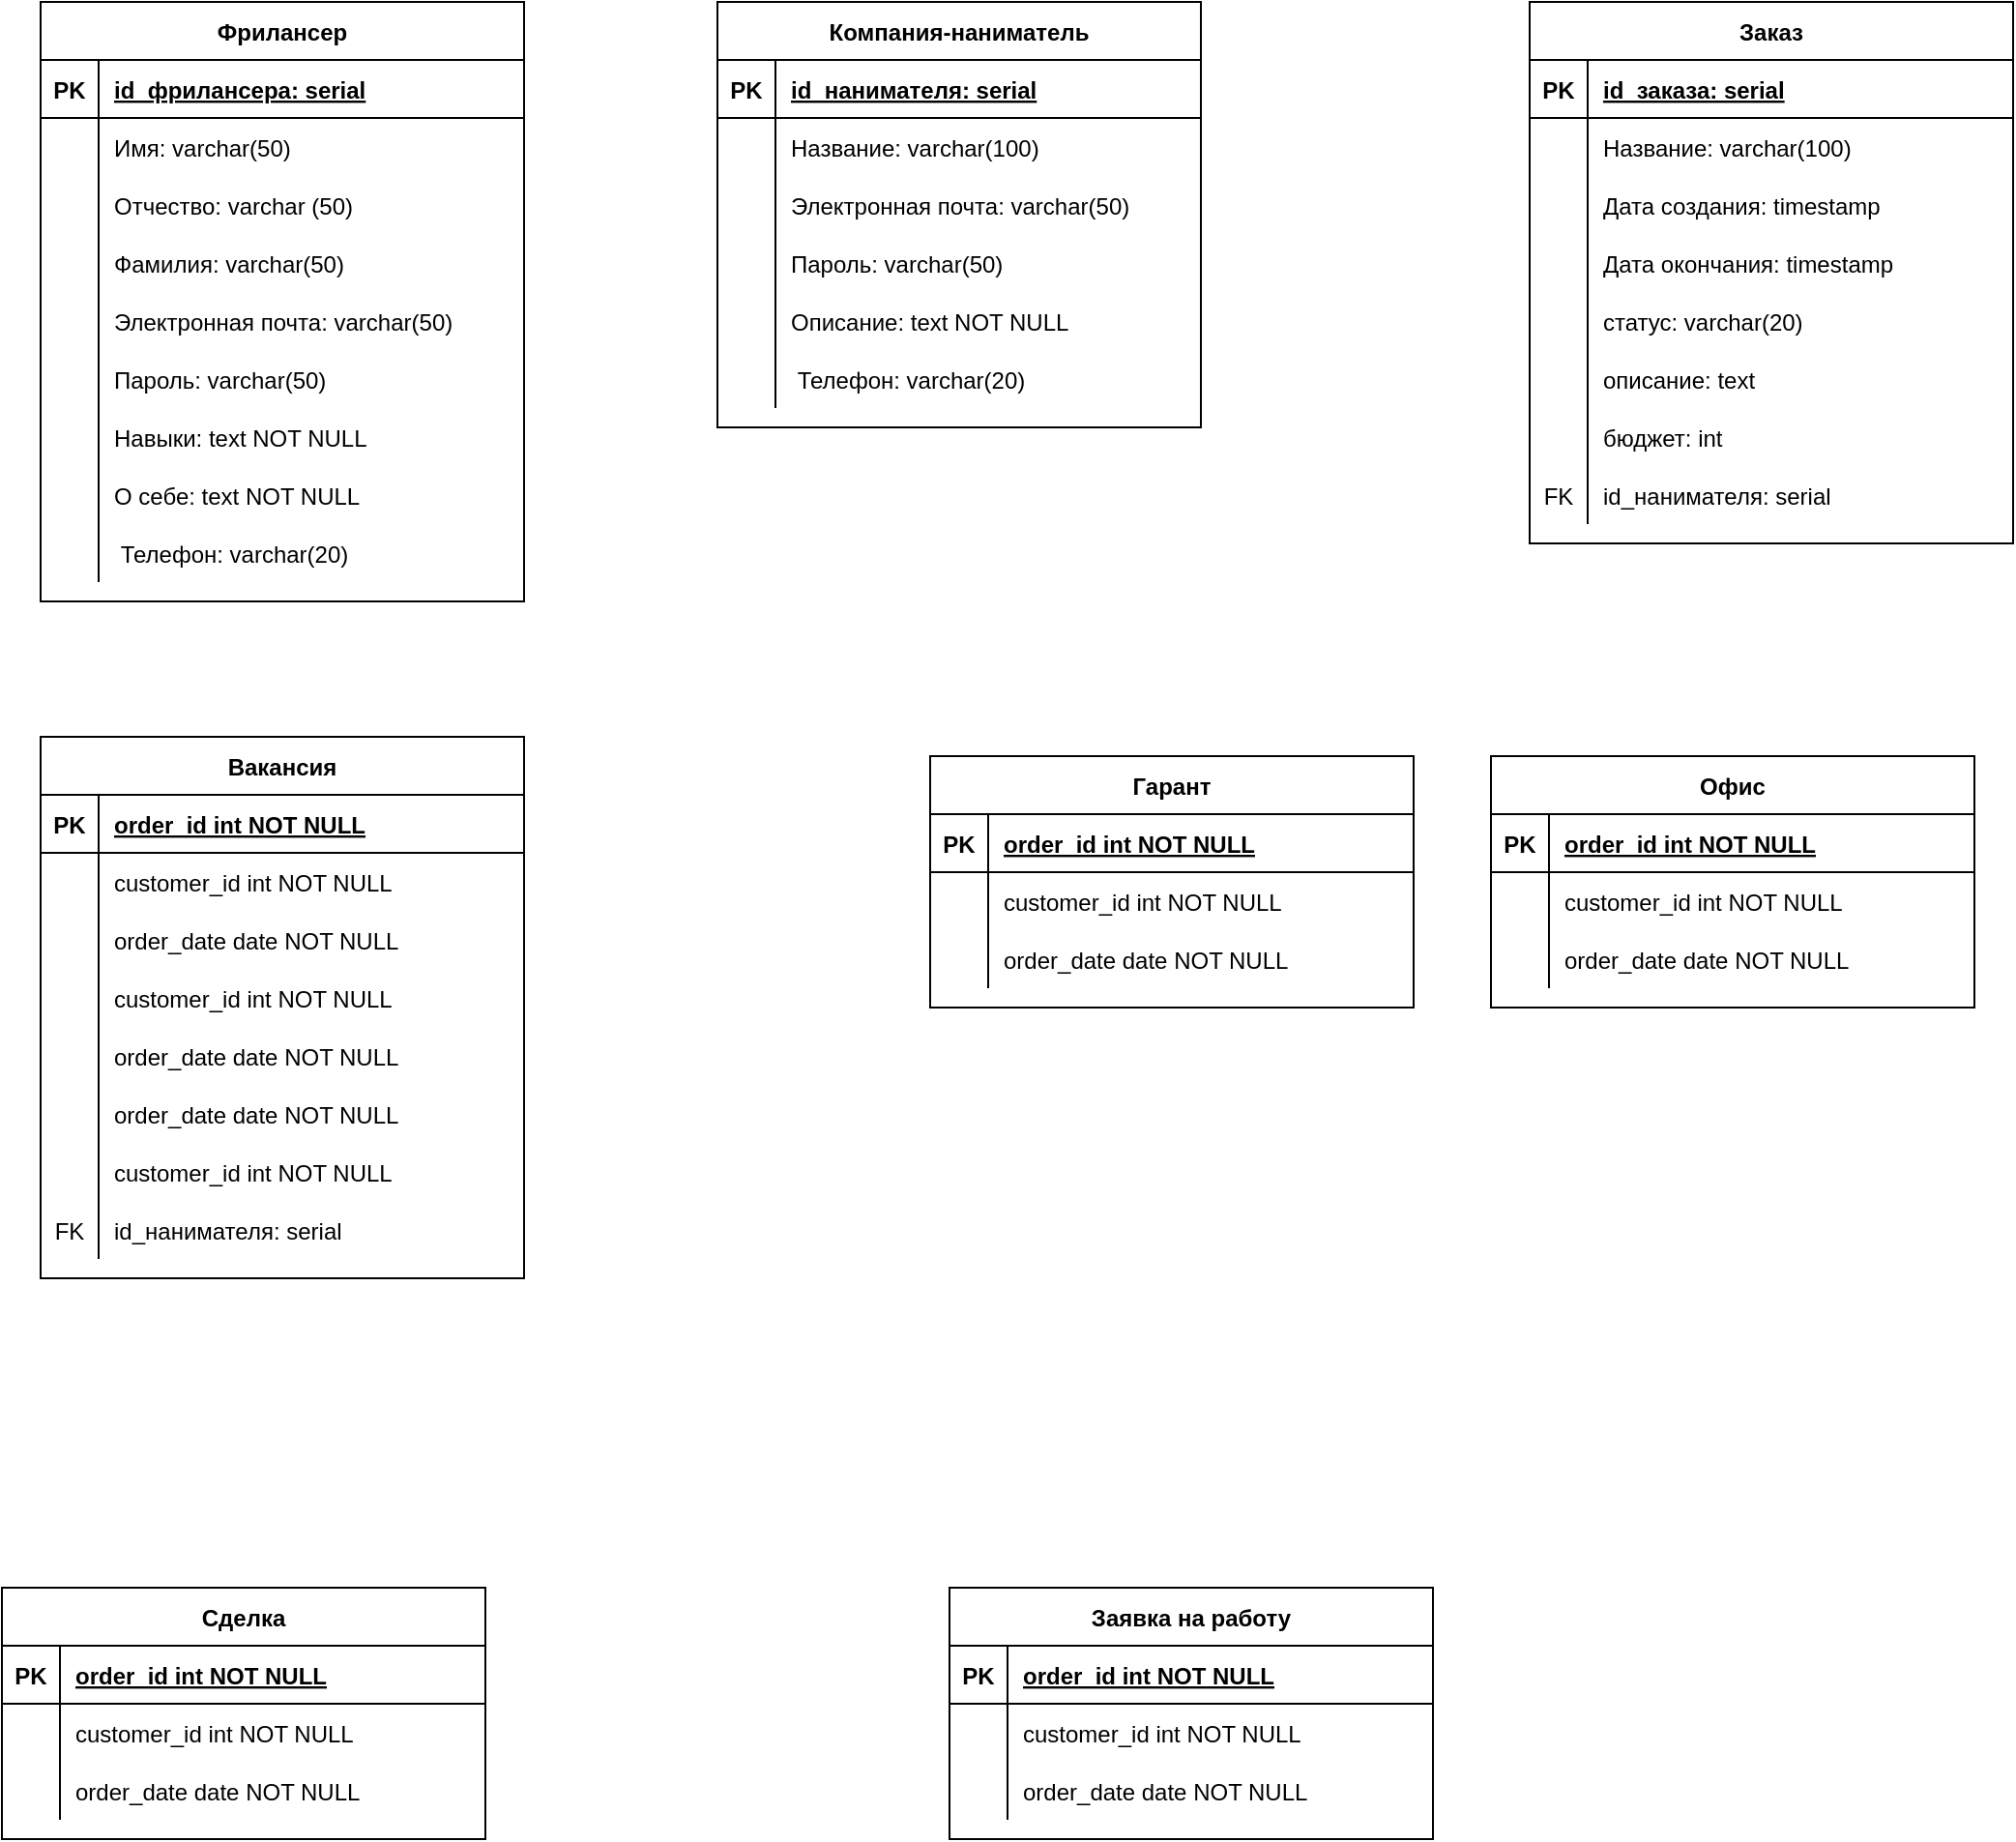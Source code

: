 <mxfile version="21.1.1" type="github">
  <diagram id="R2lEEEUBdFMjLlhIrx00" name="Page-1">
    <mxGraphModel dx="2643" dy="2055" grid="1" gridSize="10" guides="1" tooltips="1" connect="1" arrows="1" fold="1" page="1" pageScale="1" pageWidth="850" pageHeight="1100" math="0" shadow="0" extFonts="Permanent Marker^https://fonts.googleapis.com/css?family=Permanent+Marker">
      <root>
        <mxCell id="0" />
        <mxCell id="1" parent="0" />
        <mxCell id="NEHMrpjHIKDnAX4i1c70-81" value="Компания-наниматель" style="shape=table;startSize=30;container=1;collapsible=1;childLayout=tableLayout;fixedRows=1;rowLines=0;fontStyle=1;align=center;resizeLast=1;" vertex="1" parent="1">
          <mxGeometry x="-110" y="-250" width="250" height="220" as="geometry" />
        </mxCell>
        <mxCell id="NEHMrpjHIKDnAX4i1c70-82" value="" style="shape=partialRectangle;collapsible=0;dropTarget=0;pointerEvents=0;fillColor=none;points=[[0,0.5],[1,0.5]];portConstraint=eastwest;top=0;left=0;right=0;bottom=1;" vertex="1" parent="NEHMrpjHIKDnAX4i1c70-81">
          <mxGeometry y="30" width="250" height="30" as="geometry" />
        </mxCell>
        <mxCell id="NEHMrpjHIKDnAX4i1c70-83" value="PK" style="shape=partialRectangle;overflow=hidden;connectable=0;fillColor=none;top=0;left=0;bottom=0;right=0;fontStyle=1;" vertex="1" parent="NEHMrpjHIKDnAX4i1c70-82">
          <mxGeometry width="30" height="30" as="geometry">
            <mxRectangle width="30" height="30" as="alternateBounds" />
          </mxGeometry>
        </mxCell>
        <mxCell id="NEHMrpjHIKDnAX4i1c70-84" value="id_нанимателя: serial" style="shape=partialRectangle;overflow=hidden;connectable=0;fillColor=none;top=0;left=0;bottom=0;right=0;align=left;spacingLeft=6;fontStyle=5;" vertex="1" parent="NEHMrpjHIKDnAX4i1c70-82">
          <mxGeometry x="30" width="220" height="30" as="geometry">
            <mxRectangle width="220" height="30" as="alternateBounds" />
          </mxGeometry>
        </mxCell>
        <mxCell id="NEHMrpjHIKDnAX4i1c70-85" value="" style="shape=partialRectangle;collapsible=0;dropTarget=0;pointerEvents=0;fillColor=none;points=[[0,0.5],[1,0.5]];portConstraint=eastwest;top=0;left=0;right=0;bottom=0;" vertex="1" parent="NEHMrpjHIKDnAX4i1c70-81">
          <mxGeometry y="60" width="250" height="30" as="geometry" />
        </mxCell>
        <mxCell id="NEHMrpjHIKDnAX4i1c70-86" value="" style="shape=partialRectangle;overflow=hidden;connectable=0;fillColor=none;top=0;left=0;bottom=0;right=0;" vertex="1" parent="NEHMrpjHIKDnAX4i1c70-85">
          <mxGeometry width="30" height="30" as="geometry">
            <mxRectangle width="30" height="30" as="alternateBounds" />
          </mxGeometry>
        </mxCell>
        <mxCell id="NEHMrpjHIKDnAX4i1c70-87" value="Название: varchar(100)" style="shape=partialRectangle;overflow=hidden;connectable=0;fillColor=none;top=0;left=0;bottom=0;right=0;align=left;spacingLeft=6;" vertex="1" parent="NEHMrpjHIKDnAX4i1c70-85">
          <mxGeometry x="30" width="220" height="30" as="geometry">
            <mxRectangle width="220" height="30" as="alternateBounds" />
          </mxGeometry>
        </mxCell>
        <mxCell id="NEHMrpjHIKDnAX4i1c70-88" value="" style="shape=partialRectangle;collapsible=0;dropTarget=0;pointerEvents=0;fillColor=none;points=[[0,0.5],[1,0.5]];portConstraint=eastwest;top=0;left=0;right=0;bottom=0;" vertex="1" parent="NEHMrpjHIKDnAX4i1c70-81">
          <mxGeometry y="90" width="250" height="30" as="geometry" />
        </mxCell>
        <mxCell id="NEHMrpjHIKDnAX4i1c70-89" value="" style="shape=partialRectangle;overflow=hidden;connectable=0;fillColor=none;top=0;left=0;bottom=0;right=0;" vertex="1" parent="NEHMrpjHIKDnAX4i1c70-88">
          <mxGeometry width="30" height="30" as="geometry">
            <mxRectangle width="30" height="30" as="alternateBounds" />
          </mxGeometry>
        </mxCell>
        <mxCell id="NEHMrpjHIKDnAX4i1c70-90" value="Электронная почта: varchar(50)" style="shape=partialRectangle;overflow=hidden;connectable=0;fillColor=none;top=0;left=0;bottom=0;right=0;align=left;spacingLeft=6;" vertex="1" parent="NEHMrpjHIKDnAX4i1c70-88">
          <mxGeometry x="30" width="220" height="30" as="geometry">
            <mxRectangle width="220" height="30" as="alternateBounds" />
          </mxGeometry>
        </mxCell>
        <mxCell id="NEHMrpjHIKDnAX4i1c70-222" value="" style="shape=partialRectangle;collapsible=0;dropTarget=0;pointerEvents=0;fillColor=none;points=[[0,0.5],[1,0.5]];portConstraint=eastwest;top=0;left=0;right=0;bottom=0;" vertex="1" parent="NEHMrpjHIKDnAX4i1c70-81">
          <mxGeometry y="120" width="250" height="30" as="geometry" />
        </mxCell>
        <mxCell id="NEHMrpjHIKDnAX4i1c70-223" value="" style="shape=partialRectangle;overflow=hidden;connectable=0;fillColor=none;top=0;left=0;bottom=0;right=0;" vertex="1" parent="NEHMrpjHIKDnAX4i1c70-222">
          <mxGeometry width="30" height="30" as="geometry">
            <mxRectangle width="30" height="30" as="alternateBounds" />
          </mxGeometry>
        </mxCell>
        <mxCell id="NEHMrpjHIKDnAX4i1c70-224" value="Пароль: varchar(50)" style="shape=partialRectangle;overflow=hidden;connectable=0;fillColor=none;top=0;left=0;bottom=0;right=0;align=left;spacingLeft=6;" vertex="1" parent="NEHMrpjHIKDnAX4i1c70-222">
          <mxGeometry x="30" width="220" height="30" as="geometry">
            <mxRectangle width="220" height="30" as="alternateBounds" />
          </mxGeometry>
        </mxCell>
        <mxCell id="NEHMrpjHIKDnAX4i1c70-225" value="" style="shape=partialRectangle;collapsible=0;dropTarget=0;pointerEvents=0;fillColor=none;points=[[0,0.5],[1,0.5]];portConstraint=eastwest;top=0;left=0;right=0;bottom=0;" vertex="1" parent="NEHMrpjHIKDnAX4i1c70-81">
          <mxGeometry y="150" width="250" height="30" as="geometry" />
        </mxCell>
        <mxCell id="NEHMrpjHIKDnAX4i1c70-226" value="" style="shape=partialRectangle;overflow=hidden;connectable=0;fillColor=none;top=0;left=0;bottom=0;right=0;" vertex="1" parent="NEHMrpjHIKDnAX4i1c70-225">
          <mxGeometry width="30" height="30" as="geometry">
            <mxRectangle width="30" height="30" as="alternateBounds" />
          </mxGeometry>
        </mxCell>
        <mxCell id="NEHMrpjHIKDnAX4i1c70-227" value="Описание: text NOT NULL" style="shape=partialRectangle;overflow=hidden;connectable=0;fillColor=none;top=0;left=0;bottom=0;right=0;align=left;spacingLeft=6;" vertex="1" parent="NEHMrpjHIKDnAX4i1c70-225">
          <mxGeometry x="30" width="220" height="30" as="geometry">
            <mxRectangle width="220" height="30" as="alternateBounds" />
          </mxGeometry>
        </mxCell>
        <mxCell id="NEHMrpjHIKDnAX4i1c70-228" value="" style="shape=partialRectangle;collapsible=0;dropTarget=0;pointerEvents=0;fillColor=none;points=[[0,0.5],[1,0.5]];portConstraint=eastwest;top=0;left=0;right=0;bottom=0;" vertex="1" parent="NEHMrpjHIKDnAX4i1c70-81">
          <mxGeometry y="180" width="250" height="30" as="geometry" />
        </mxCell>
        <mxCell id="NEHMrpjHIKDnAX4i1c70-229" value="" style="shape=partialRectangle;overflow=hidden;connectable=0;fillColor=none;top=0;left=0;bottom=0;right=0;" vertex="1" parent="NEHMrpjHIKDnAX4i1c70-228">
          <mxGeometry width="30" height="30" as="geometry">
            <mxRectangle width="30" height="30" as="alternateBounds" />
          </mxGeometry>
        </mxCell>
        <mxCell id="NEHMrpjHIKDnAX4i1c70-230" value=" Телефон: varchar(20)" style="shape=partialRectangle;overflow=hidden;connectable=0;fillColor=none;top=0;left=0;bottom=0;right=0;align=left;spacingLeft=6;" vertex="1" parent="NEHMrpjHIKDnAX4i1c70-228">
          <mxGeometry x="30" width="220" height="30" as="geometry">
            <mxRectangle width="220" height="30" as="alternateBounds" />
          </mxGeometry>
        </mxCell>
        <mxCell id="NEHMrpjHIKDnAX4i1c70-91" value="Заявка на работу" style="shape=table;startSize=30;container=1;collapsible=1;childLayout=tableLayout;fixedRows=1;rowLines=0;fontStyle=1;align=center;resizeLast=1;" vertex="1" parent="1">
          <mxGeometry x="10" y="570" width="250" height="130" as="geometry" />
        </mxCell>
        <mxCell id="NEHMrpjHIKDnAX4i1c70-92" value="" style="shape=partialRectangle;collapsible=0;dropTarget=0;pointerEvents=0;fillColor=none;points=[[0,0.5],[1,0.5]];portConstraint=eastwest;top=0;left=0;right=0;bottom=1;" vertex="1" parent="NEHMrpjHIKDnAX4i1c70-91">
          <mxGeometry y="30" width="250" height="30" as="geometry" />
        </mxCell>
        <mxCell id="NEHMrpjHIKDnAX4i1c70-93" value="PK" style="shape=partialRectangle;overflow=hidden;connectable=0;fillColor=none;top=0;left=0;bottom=0;right=0;fontStyle=1;" vertex="1" parent="NEHMrpjHIKDnAX4i1c70-92">
          <mxGeometry width="30" height="30" as="geometry">
            <mxRectangle width="30" height="30" as="alternateBounds" />
          </mxGeometry>
        </mxCell>
        <mxCell id="NEHMrpjHIKDnAX4i1c70-94" value="order_id int NOT NULL " style="shape=partialRectangle;overflow=hidden;connectable=0;fillColor=none;top=0;left=0;bottom=0;right=0;align=left;spacingLeft=6;fontStyle=5;" vertex="1" parent="NEHMrpjHIKDnAX4i1c70-92">
          <mxGeometry x="30" width="220" height="30" as="geometry">
            <mxRectangle width="220" height="30" as="alternateBounds" />
          </mxGeometry>
        </mxCell>
        <mxCell id="NEHMrpjHIKDnAX4i1c70-95" value="" style="shape=partialRectangle;collapsible=0;dropTarget=0;pointerEvents=0;fillColor=none;points=[[0,0.5],[1,0.5]];portConstraint=eastwest;top=0;left=0;right=0;bottom=0;" vertex="1" parent="NEHMrpjHIKDnAX4i1c70-91">
          <mxGeometry y="60" width="250" height="30" as="geometry" />
        </mxCell>
        <mxCell id="NEHMrpjHIKDnAX4i1c70-96" value="" style="shape=partialRectangle;overflow=hidden;connectable=0;fillColor=none;top=0;left=0;bottom=0;right=0;" vertex="1" parent="NEHMrpjHIKDnAX4i1c70-95">
          <mxGeometry width="30" height="30" as="geometry">
            <mxRectangle width="30" height="30" as="alternateBounds" />
          </mxGeometry>
        </mxCell>
        <mxCell id="NEHMrpjHIKDnAX4i1c70-97" value="customer_id int NOT NULL" style="shape=partialRectangle;overflow=hidden;connectable=0;fillColor=none;top=0;left=0;bottom=0;right=0;align=left;spacingLeft=6;" vertex="1" parent="NEHMrpjHIKDnAX4i1c70-95">
          <mxGeometry x="30" width="220" height="30" as="geometry">
            <mxRectangle width="220" height="30" as="alternateBounds" />
          </mxGeometry>
        </mxCell>
        <mxCell id="NEHMrpjHIKDnAX4i1c70-98" value="" style="shape=partialRectangle;collapsible=0;dropTarget=0;pointerEvents=0;fillColor=none;points=[[0,0.5],[1,0.5]];portConstraint=eastwest;top=0;left=0;right=0;bottom=0;" vertex="1" parent="NEHMrpjHIKDnAX4i1c70-91">
          <mxGeometry y="90" width="250" height="30" as="geometry" />
        </mxCell>
        <mxCell id="NEHMrpjHIKDnAX4i1c70-99" value="" style="shape=partialRectangle;overflow=hidden;connectable=0;fillColor=none;top=0;left=0;bottom=0;right=0;" vertex="1" parent="NEHMrpjHIKDnAX4i1c70-98">
          <mxGeometry width="30" height="30" as="geometry">
            <mxRectangle width="30" height="30" as="alternateBounds" />
          </mxGeometry>
        </mxCell>
        <mxCell id="NEHMrpjHIKDnAX4i1c70-100" value="order_date date NOT NULL" style="shape=partialRectangle;overflow=hidden;connectable=0;fillColor=none;top=0;left=0;bottom=0;right=0;align=left;spacingLeft=6;" vertex="1" parent="NEHMrpjHIKDnAX4i1c70-98">
          <mxGeometry x="30" width="220" height="30" as="geometry">
            <mxRectangle width="220" height="30" as="alternateBounds" />
          </mxGeometry>
        </mxCell>
        <mxCell id="NEHMrpjHIKDnAX4i1c70-101" value="Сделка" style="shape=table;startSize=30;container=1;collapsible=1;childLayout=tableLayout;fixedRows=1;rowLines=0;fontStyle=1;align=center;resizeLast=1;" vertex="1" parent="1">
          <mxGeometry x="-480" y="570" width="250" height="130" as="geometry" />
        </mxCell>
        <mxCell id="NEHMrpjHIKDnAX4i1c70-102" value="" style="shape=partialRectangle;collapsible=0;dropTarget=0;pointerEvents=0;fillColor=none;points=[[0,0.5],[1,0.5]];portConstraint=eastwest;top=0;left=0;right=0;bottom=1;" vertex="1" parent="NEHMrpjHIKDnAX4i1c70-101">
          <mxGeometry y="30" width="250" height="30" as="geometry" />
        </mxCell>
        <mxCell id="NEHMrpjHIKDnAX4i1c70-103" value="PK" style="shape=partialRectangle;overflow=hidden;connectable=0;fillColor=none;top=0;left=0;bottom=0;right=0;fontStyle=1;" vertex="1" parent="NEHMrpjHIKDnAX4i1c70-102">
          <mxGeometry width="30" height="30" as="geometry">
            <mxRectangle width="30" height="30" as="alternateBounds" />
          </mxGeometry>
        </mxCell>
        <mxCell id="NEHMrpjHIKDnAX4i1c70-104" value="order_id int NOT NULL " style="shape=partialRectangle;overflow=hidden;connectable=0;fillColor=none;top=0;left=0;bottom=0;right=0;align=left;spacingLeft=6;fontStyle=5;" vertex="1" parent="NEHMrpjHIKDnAX4i1c70-102">
          <mxGeometry x="30" width="220" height="30" as="geometry">
            <mxRectangle width="220" height="30" as="alternateBounds" />
          </mxGeometry>
        </mxCell>
        <mxCell id="NEHMrpjHIKDnAX4i1c70-105" value="" style="shape=partialRectangle;collapsible=0;dropTarget=0;pointerEvents=0;fillColor=none;points=[[0,0.5],[1,0.5]];portConstraint=eastwest;top=0;left=0;right=0;bottom=0;" vertex="1" parent="NEHMrpjHIKDnAX4i1c70-101">
          <mxGeometry y="60" width="250" height="30" as="geometry" />
        </mxCell>
        <mxCell id="NEHMrpjHIKDnAX4i1c70-106" value="" style="shape=partialRectangle;overflow=hidden;connectable=0;fillColor=none;top=0;left=0;bottom=0;right=0;" vertex="1" parent="NEHMrpjHIKDnAX4i1c70-105">
          <mxGeometry width="30" height="30" as="geometry">
            <mxRectangle width="30" height="30" as="alternateBounds" />
          </mxGeometry>
        </mxCell>
        <mxCell id="NEHMrpjHIKDnAX4i1c70-107" value="customer_id int NOT NULL" style="shape=partialRectangle;overflow=hidden;connectable=0;fillColor=none;top=0;left=0;bottom=0;right=0;align=left;spacingLeft=6;" vertex="1" parent="NEHMrpjHIKDnAX4i1c70-105">
          <mxGeometry x="30" width="220" height="30" as="geometry">
            <mxRectangle width="220" height="30" as="alternateBounds" />
          </mxGeometry>
        </mxCell>
        <mxCell id="NEHMrpjHIKDnAX4i1c70-108" value="" style="shape=partialRectangle;collapsible=0;dropTarget=0;pointerEvents=0;fillColor=none;points=[[0,0.5],[1,0.5]];portConstraint=eastwest;top=0;left=0;right=0;bottom=0;" vertex="1" parent="NEHMrpjHIKDnAX4i1c70-101">
          <mxGeometry y="90" width="250" height="30" as="geometry" />
        </mxCell>
        <mxCell id="NEHMrpjHIKDnAX4i1c70-109" value="" style="shape=partialRectangle;overflow=hidden;connectable=0;fillColor=none;top=0;left=0;bottom=0;right=0;" vertex="1" parent="NEHMrpjHIKDnAX4i1c70-108">
          <mxGeometry width="30" height="30" as="geometry">
            <mxRectangle width="30" height="30" as="alternateBounds" />
          </mxGeometry>
        </mxCell>
        <mxCell id="NEHMrpjHIKDnAX4i1c70-110" value="order_date date NOT NULL" style="shape=partialRectangle;overflow=hidden;connectable=0;fillColor=none;top=0;left=0;bottom=0;right=0;align=left;spacingLeft=6;" vertex="1" parent="NEHMrpjHIKDnAX4i1c70-108">
          <mxGeometry x="30" width="220" height="30" as="geometry">
            <mxRectangle width="220" height="30" as="alternateBounds" />
          </mxGeometry>
        </mxCell>
        <mxCell id="NEHMrpjHIKDnAX4i1c70-111" value="Офис" style="shape=table;startSize=30;container=1;collapsible=1;childLayout=tableLayout;fixedRows=1;rowLines=0;fontStyle=1;align=center;resizeLast=1;" vertex="1" parent="1">
          <mxGeometry x="290" y="140" width="250" height="130" as="geometry" />
        </mxCell>
        <mxCell id="NEHMrpjHIKDnAX4i1c70-112" value="" style="shape=partialRectangle;collapsible=0;dropTarget=0;pointerEvents=0;fillColor=none;points=[[0,0.5],[1,0.5]];portConstraint=eastwest;top=0;left=0;right=0;bottom=1;" vertex="1" parent="NEHMrpjHIKDnAX4i1c70-111">
          <mxGeometry y="30" width="250" height="30" as="geometry" />
        </mxCell>
        <mxCell id="NEHMrpjHIKDnAX4i1c70-113" value="PK" style="shape=partialRectangle;overflow=hidden;connectable=0;fillColor=none;top=0;left=0;bottom=0;right=0;fontStyle=1;" vertex="1" parent="NEHMrpjHIKDnAX4i1c70-112">
          <mxGeometry width="30" height="30" as="geometry">
            <mxRectangle width="30" height="30" as="alternateBounds" />
          </mxGeometry>
        </mxCell>
        <mxCell id="NEHMrpjHIKDnAX4i1c70-114" value="order_id int NOT NULL " style="shape=partialRectangle;overflow=hidden;connectable=0;fillColor=none;top=0;left=0;bottom=0;right=0;align=left;spacingLeft=6;fontStyle=5;" vertex="1" parent="NEHMrpjHIKDnAX4i1c70-112">
          <mxGeometry x="30" width="220" height="30" as="geometry">
            <mxRectangle width="220" height="30" as="alternateBounds" />
          </mxGeometry>
        </mxCell>
        <mxCell id="NEHMrpjHIKDnAX4i1c70-115" value="" style="shape=partialRectangle;collapsible=0;dropTarget=0;pointerEvents=0;fillColor=none;points=[[0,0.5],[1,0.5]];portConstraint=eastwest;top=0;left=0;right=0;bottom=0;" vertex="1" parent="NEHMrpjHIKDnAX4i1c70-111">
          <mxGeometry y="60" width="250" height="30" as="geometry" />
        </mxCell>
        <mxCell id="NEHMrpjHIKDnAX4i1c70-116" value="" style="shape=partialRectangle;overflow=hidden;connectable=0;fillColor=none;top=0;left=0;bottom=0;right=0;" vertex="1" parent="NEHMrpjHIKDnAX4i1c70-115">
          <mxGeometry width="30" height="30" as="geometry">
            <mxRectangle width="30" height="30" as="alternateBounds" />
          </mxGeometry>
        </mxCell>
        <mxCell id="NEHMrpjHIKDnAX4i1c70-117" value="customer_id int NOT NULL" style="shape=partialRectangle;overflow=hidden;connectable=0;fillColor=none;top=0;left=0;bottom=0;right=0;align=left;spacingLeft=6;" vertex="1" parent="NEHMrpjHIKDnAX4i1c70-115">
          <mxGeometry x="30" width="220" height="30" as="geometry">
            <mxRectangle width="220" height="30" as="alternateBounds" />
          </mxGeometry>
        </mxCell>
        <mxCell id="NEHMrpjHIKDnAX4i1c70-118" value="" style="shape=partialRectangle;collapsible=0;dropTarget=0;pointerEvents=0;fillColor=none;points=[[0,0.5],[1,0.5]];portConstraint=eastwest;top=0;left=0;right=0;bottom=0;" vertex="1" parent="NEHMrpjHIKDnAX4i1c70-111">
          <mxGeometry y="90" width="250" height="30" as="geometry" />
        </mxCell>
        <mxCell id="NEHMrpjHIKDnAX4i1c70-119" value="" style="shape=partialRectangle;overflow=hidden;connectable=0;fillColor=none;top=0;left=0;bottom=0;right=0;" vertex="1" parent="NEHMrpjHIKDnAX4i1c70-118">
          <mxGeometry width="30" height="30" as="geometry">
            <mxRectangle width="30" height="30" as="alternateBounds" />
          </mxGeometry>
        </mxCell>
        <mxCell id="NEHMrpjHIKDnAX4i1c70-120" value="order_date date NOT NULL" style="shape=partialRectangle;overflow=hidden;connectable=0;fillColor=none;top=0;left=0;bottom=0;right=0;align=left;spacingLeft=6;" vertex="1" parent="NEHMrpjHIKDnAX4i1c70-118">
          <mxGeometry x="30" width="220" height="30" as="geometry">
            <mxRectangle width="220" height="30" as="alternateBounds" />
          </mxGeometry>
        </mxCell>
        <mxCell id="NEHMrpjHIKDnAX4i1c70-121" value="Гарант" style="shape=table;startSize=30;container=1;collapsible=1;childLayout=tableLayout;fixedRows=1;rowLines=0;fontStyle=1;align=center;resizeLast=1;" vertex="1" parent="1">
          <mxGeometry y="140" width="250" height="130" as="geometry" />
        </mxCell>
        <mxCell id="NEHMrpjHIKDnAX4i1c70-122" value="" style="shape=partialRectangle;collapsible=0;dropTarget=0;pointerEvents=0;fillColor=none;points=[[0,0.5],[1,0.5]];portConstraint=eastwest;top=0;left=0;right=0;bottom=1;" vertex="1" parent="NEHMrpjHIKDnAX4i1c70-121">
          <mxGeometry y="30" width="250" height="30" as="geometry" />
        </mxCell>
        <mxCell id="NEHMrpjHIKDnAX4i1c70-123" value="PK" style="shape=partialRectangle;overflow=hidden;connectable=0;fillColor=none;top=0;left=0;bottom=0;right=0;fontStyle=1;" vertex="1" parent="NEHMrpjHIKDnAX4i1c70-122">
          <mxGeometry width="30" height="30" as="geometry">
            <mxRectangle width="30" height="30" as="alternateBounds" />
          </mxGeometry>
        </mxCell>
        <mxCell id="NEHMrpjHIKDnAX4i1c70-124" value="order_id int NOT NULL " style="shape=partialRectangle;overflow=hidden;connectable=0;fillColor=none;top=0;left=0;bottom=0;right=0;align=left;spacingLeft=6;fontStyle=5;" vertex="1" parent="NEHMrpjHIKDnAX4i1c70-122">
          <mxGeometry x="30" width="220" height="30" as="geometry">
            <mxRectangle width="220" height="30" as="alternateBounds" />
          </mxGeometry>
        </mxCell>
        <mxCell id="NEHMrpjHIKDnAX4i1c70-125" value="" style="shape=partialRectangle;collapsible=0;dropTarget=0;pointerEvents=0;fillColor=none;points=[[0,0.5],[1,0.5]];portConstraint=eastwest;top=0;left=0;right=0;bottom=0;" vertex="1" parent="NEHMrpjHIKDnAX4i1c70-121">
          <mxGeometry y="60" width="250" height="30" as="geometry" />
        </mxCell>
        <mxCell id="NEHMrpjHIKDnAX4i1c70-126" value="" style="shape=partialRectangle;overflow=hidden;connectable=0;fillColor=none;top=0;left=0;bottom=0;right=0;" vertex="1" parent="NEHMrpjHIKDnAX4i1c70-125">
          <mxGeometry width="30" height="30" as="geometry">
            <mxRectangle width="30" height="30" as="alternateBounds" />
          </mxGeometry>
        </mxCell>
        <mxCell id="NEHMrpjHIKDnAX4i1c70-127" value="customer_id int NOT NULL" style="shape=partialRectangle;overflow=hidden;connectable=0;fillColor=none;top=0;left=0;bottom=0;right=0;align=left;spacingLeft=6;" vertex="1" parent="NEHMrpjHIKDnAX4i1c70-125">
          <mxGeometry x="30" width="220" height="30" as="geometry">
            <mxRectangle width="220" height="30" as="alternateBounds" />
          </mxGeometry>
        </mxCell>
        <mxCell id="NEHMrpjHIKDnAX4i1c70-128" value="" style="shape=partialRectangle;collapsible=0;dropTarget=0;pointerEvents=0;fillColor=none;points=[[0,0.5],[1,0.5]];portConstraint=eastwest;top=0;left=0;right=0;bottom=0;" vertex="1" parent="NEHMrpjHIKDnAX4i1c70-121">
          <mxGeometry y="90" width="250" height="30" as="geometry" />
        </mxCell>
        <mxCell id="NEHMrpjHIKDnAX4i1c70-129" value="" style="shape=partialRectangle;overflow=hidden;connectable=0;fillColor=none;top=0;left=0;bottom=0;right=0;" vertex="1" parent="NEHMrpjHIKDnAX4i1c70-128">
          <mxGeometry width="30" height="30" as="geometry">
            <mxRectangle width="30" height="30" as="alternateBounds" />
          </mxGeometry>
        </mxCell>
        <mxCell id="NEHMrpjHIKDnAX4i1c70-130" value="order_date date NOT NULL" style="shape=partialRectangle;overflow=hidden;connectable=0;fillColor=none;top=0;left=0;bottom=0;right=0;align=left;spacingLeft=6;" vertex="1" parent="NEHMrpjHIKDnAX4i1c70-128">
          <mxGeometry x="30" width="220" height="30" as="geometry">
            <mxRectangle width="220" height="30" as="alternateBounds" />
          </mxGeometry>
        </mxCell>
        <mxCell id="NEHMrpjHIKDnAX4i1c70-131" value="Вакансия" style="shape=table;startSize=30;container=1;collapsible=1;childLayout=tableLayout;fixedRows=1;rowLines=0;fontStyle=1;align=center;resizeLast=1;" vertex="1" parent="1">
          <mxGeometry x="-460" y="130" width="250" height="280" as="geometry" />
        </mxCell>
        <mxCell id="NEHMrpjHIKDnAX4i1c70-132" value="" style="shape=partialRectangle;collapsible=0;dropTarget=0;pointerEvents=0;fillColor=none;points=[[0,0.5],[1,0.5]];portConstraint=eastwest;top=0;left=0;right=0;bottom=1;" vertex="1" parent="NEHMrpjHIKDnAX4i1c70-131">
          <mxGeometry y="30" width="250" height="30" as="geometry" />
        </mxCell>
        <mxCell id="NEHMrpjHIKDnAX4i1c70-133" value="PK" style="shape=partialRectangle;overflow=hidden;connectable=0;fillColor=none;top=0;left=0;bottom=0;right=0;fontStyle=1;" vertex="1" parent="NEHMrpjHIKDnAX4i1c70-132">
          <mxGeometry width="30" height="30" as="geometry">
            <mxRectangle width="30" height="30" as="alternateBounds" />
          </mxGeometry>
        </mxCell>
        <mxCell id="NEHMrpjHIKDnAX4i1c70-134" value="order_id int NOT NULL " style="shape=partialRectangle;overflow=hidden;connectable=0;fillColor=none;top=0;left=0;bottom=0;right=0;align=left;spacingLeft=6;fontStyle=5;" vertex="1" parent="NEHMrpjHIKDnAX4i1c70-132">
          <mxGeometry x="30" width="220" height="30" as="geometry">
            <mxRectangle width="220" height="30" as="alternateBounds" />
          </mxGeometry>
        </mxCell>
        <mxCell id="NEHMrpjHIKDnAX4i1c70-135" value="" style="shape=partialRectangle;collapsible=0;dropTarget=0;pointerEvents=0;fillColor=none;points=[[0,0.5],[1,0.5]];portConstraint=eastwest;top=0;left=0;right=0;bottom=0;" vertex="1" parent="NEHMrpjHIKDnAX4i1c70-131">
          <mxGeometry y="60" width="250" height="30" as="geometry" />
        </mxCell>
        <mxCell id="NEHMrpjHIKDnAX4i1c70-136" value="" style="shape=partialRectangle;overflow=hidden;connectable=0;fillColor=none;top=0;left=0;bottom=0;right=0;" vertex="1" parent="NEHMrpjHIKDnAX4i1c70-135">
          <mxGeometry width="30" height="30" as="geometry">
            <mxRectangle width="30" height="30" as="alternateBounds" />
          </mxGeometry>
        </mxCell>
        <mxCell id="NEHMrpjHIKDnAX4i1c70-137" value="customer_id int NOT NULL" style="shape=partialRectangle;overflow=hidden;connectable=0;fillColor=none;top=0;left=0;bottom=0;right=0;align=left;spacingLeft=6;" vertex="1" parent="NEHMrpjHIKDnAX4i1c70-135">
          <mxGeometry x="30" width="220" height="30" as="geometry">
            <mxRectangle width="220" height="30" as="alternateBounds" />
          </mxGeometry>
        </mxCell>
        <mxCell id="NEHMrpjHIKDnAX4i1c70-138" value="" style="shape=partialRectangle;collapsible=0;dropTarget=0;pointerEvents=0;fillColor=none;points=[[0,0.5],[1,0.5]];portConstraint=eastwest;top=0;left=0;right=0;bottom=0;" vertex="1" parent="NEHMrpjHIKDnAX4i1c70-131">
          <mxGeometry y="90" width="250" height="30" as="geometry" />
        </mxCell>
        <mxCell id="NEHMrpjHIKDnAX4i1c70-139" value="" style="shape=partialRectangle;overflow=hidden;connectable=0;fillColor=none;top=0;left=0;bottom=0;right=0;" vertex="1" parent="NEHMrpjHIKDnAX4i1c70-138">
          <mxGeometry width="30" height="30" as="geometry">
            <mxRectangle width="30" height="30" as="alternateBounds" />
          </mxGeometry>
        </mxCell>
        <mxCell id="NEHMrpjHIKDnAX4i1c70-140" value="order_date date NOT NULL" style="shape=partialRectangle;overflow=hidden;connectable=0;fillColor=none;top=0;left=0;bottom=0;right=0;align=left;spacingLeft=6;" vertex="1" parent="NEHMrpjHIKDnAX4i1c70-138">
          <mxGeometry x="30" width="220" height="30" as="geometry">
            <mxRectangle width="220" height="30" as="alternateBounds" />
          </mxGeometry>
        </mxCell>
        <mxCell id="NEHMrpjHIKDnAX4i1c70-262" value="" style="shape=partialRectangle;collapsible=0;dropTarget=0;pointerEvents=0;fillColor=none;points=[[0,0.5],[1,0.5]];portConstraint=eastwest;top=0;left=0;right=0;bottom=0;" vertex="1" parent="NEHMrpjHIKDnAX4i1c70-131">
          <mxGeometry y="120" width="250" height="30" as="geometry" />
        </mxCell>
        <mxCell id="NEHMrpjHIKDnAX4i1c70-263" value="" style="shape=partialRectangle;overflow=hidden;connectable=0;fillColor=none;top=0;left=0;bottom=0;right=0;" vertex="1" parent="NEHMrpjHIKDnAX4i1c70-262">
          <mxGeometry width="30" height="30" as="geometry">
            <mxRectangle width="30" height="30" as="alternateBounds" />
          </mxGeometry>
        </mxCell>
        <mxCell id="NEHMrpjHIKDnAX4i1c70-264" value="customer_id int NOT NULL" style="shape=partialRectangle;overflow=hidden;connectable=0;fillColor=none;top=0;left=0;bottom=0;right=0;align=left;spacingLeft=6;" vertex="1" parent="NEHMrpjHIKDnAX4i1c70-262">
          <mxGeometry x="30" width="220" height="30" as="geometry">
            <mxRectangle width="220" height="30" as="alternateBounds" />
          </mxGeometry>
        </mxCell>
        <mxCell id="NEHMrpjHIKDnAX4i1c70-265" value="" style="shape=partialRectangle;collapsible=0;dropTarget=0;pointerEvents=0;fillColor=none;points=[[0,0.5],[1,0.5]];portConstraint=eastwest;top=0;left=0;right=0;bottom=0;" vertex="1" parent="NEHMrpjHIKDnAX4i1c70-131">
          <mxGeometry y="150" width="250" height="30" as="geometry" />
        </mxCell>
        <mxCell id="NEHMrpjHIKDnAX4i1c70-266" value="" style="shape=partialRectangle;overflow=hidden;connectable=0;fillColor=none;top=0;left=0;bottom=0;right=0;" vertex="1" parent="NEHMrpjHIKDnAX4i1c70-265">
          <mxGeometry width="30" height="30" as="geometry">
            <mxRectangle width="30" height="30" as="alternateBounds" />
          </mxGeometry>
        </mxCell>
        <mxCell id="NEHMrpjHIKDnAX4i1c70-267" value="order_date date NOT NULL" style="shape=partialRectangle;overflow=hidden;connectable=0;fillColor=none;top=0;left=0;bottom=0;right=0;align=left;spacingLeft=6;" vertex="1" parent="NEHMrpjHIKDnAX4i1c70-265">
          <mxGeometry x="30" width="220" height="30" as="geometry">
            <mxRectangle width="220" height="30" as="alternateBounds" />
          </mxGeometry>
        </mxCell>
        <mxCell id="NEHMrpjHIKDnAX4i1c70-268" value="" style="shape=partialRectangle;collapsible=0;dropTarget=0;pointerEvents=0;fillColor=none;points=[[0,0.5],[1,0.5]];portConstraint=eastwest;top=0;left=0;right=0;bottom=0;" vertex="1" parent="NEHMrpjHIKDnAX4i1c70-131">
          <mxGeometry y="180" width="250" height="30" as="geometry" />
        </mxCell>
        <mxCell id="NEHMrpjHIKDnAX4i1c70-269" value="" style="shape=partialRectangle;overflow=hidden;connectable=0;fillColor=none;top=0;left=0;bottom=0;right=0;" vertex="1" parent="NEHMrpjHIKDnAX4i1c70-268">
          <mxGeometry width="30" height="30" as="geometry">
            <mxRectangle width="30" height="30" as="alternateBounds" />
          </mxGeometry>
        </mxCell>
        <mxCell id="NEHMrpjHIKDnAX4i1c70-270" value="order_date date NOT NULL" style="shape=partialRectangle;overflow=hidden;connectable=0;fillColor=none;top=0;left=0;bottom=0;right=0;align=left;spacingLeft=6;" vertex="1" parent="NEHMrpjHIKDnAX4i1c70-268">
          <mxGeometry x="30" width="220" height="30" as="geometry">
            <mxRectangle width="220" height="30" as="alternateBounds" />
          </mxGeometry>
        </mxCell>
        <mxCell id="NEHMrpjHIKDnAX4i1c70-271" value="" style="shape=partialRectangle;collapsible=0;dropTarget=0;pointerEvents=0;fillColor=none;points=[[0,0.5],[1,0.5]];portConstraint=eastwest;top=0;left=0;right=0;bottom=0;" vertex="1" parent="NEHMrpjHIKDnAX4i1c70-131">
          <mxGeometry y="210" width="250" height="30" as="geometry" />
        </mxCell>
        <mxCell id="NEHMrpjHIKDnAX4i1c70-272" value="" style="shape=partialRectangle;overflow=hidden;connectable=0;fillColor=none;top=0;left=0;bottom=0;right=0;" vertex="1" parent="NEHMrpjHIKDnAX4i1c70-271">
          <mxGeometry width="30" height="30" as="geometry">
            <mxRectangle width="30" height="30" as="alternateBounds" />
          </mxGeometry>
        </mxCell>
        <mxCell id="NEHMrpjHIKDnAX4i1c70-273" value="customer_id int NOT NULL" style="shape=partialRectangle;overflow=hidden;connectable=0;fillColor=none;top=0;left=0;bottom=0;right=0;align=left;spacingLeft=6;" vertex="1" parent="NEHMrpjHIKDnAX4i1c70-271">
          <mxGeometry x="30" width="220" height="30" as="geometry">
            <mxRectangle width="220" height="30" as="alternateBounds" />
          </mxGeometry>
        </mxCell>
        <mxCell id="NEHMrpjHIKDnAX4i1c70-274" value="" style="shape=partialRectangle;collapsible=0;dropTarget=0;pointerEvents=0;fillColor=none;points=[[0,0.5],[1,0.5]];portConstraint=eastwest;top=0;left=0;right=0;bottom=0;" vertex="1" parent="NEHMrpjHIKDnAX4i1c70-131">
          <mxGeometry y="240" width="250" height="30" as="geometry" />
        </mxCell>
        <mxCell id="NEHMrpjHIKDnAX4i1c70-275" value="FK" style="shape=partialRectangle;overflow=hidden;connectable=0;fillColor=none;top=0;left=0;bottom=0;right=0;" vertex="1" parent="NEHMrpjHIKDnAX4i1c70-274">
          <mxGeometry width="30" height="30" as="geometry">
            <mxRectangle width="30" height="30" as="alternateBounds" />
          </mxGeometry>
        </mxCell>
        <mxCell id="NEHMrpjHIKDnAX4i1c70-276" value="id_нанимателя: serial" style="shape=partialRectangle;overflow=hidden;connectable=0;fillColor=none;top=0;left=0;bottom=0;right=0;align=left;spacingLeft=6;" vertex="1" parent="NEHMrpjHIKDnAX4i1c70-274">
          <mxGeometry x="30" width="220" height="30" as="geometry">
            <mxRectangle width="220" height="30" as="alternateBounds" />
          </mxGeometry>
        </mxCell>
        <mxCell id="NEHMrpjHIKDnAX4i1c70-141" value="Заказ" style="shape=table;startSize=30;container=1;collapsible=1;childLayout=tableLayout;fixedRows=1;rowLines=0;fontStyle=1;align=center;resizeLast=1;" vertex="1" parent="1">
          <mxGeometry x="310" y="-250" width="250" height="280" as="geometry" />
        </mxCell>
        <mxCell id="NEHMrpjHIKDnAX4i1c70-142" value="" style="shape=partialRectangle;collapsible=0;dropTarget=0;pointerEvents=0;fillColor=none;points=[[0,0.5],[1,0.5]];portConstraint=eastwest;top=0;left=0;right=0;bottom=1;" vertex="1" parent="NEHMrpjHIKDnAX4i1c70-141">
          <mxGeometry y="30" width="250" height="30" as="geometry" />
        </mxCell>
        <mxCell id="NEHMrpjHIKDnAX4i1c70-143" value="PK" style="shape=partialRectangle;overflow=hidden;connectable=0;fillColor=none;top=0;left=0;bottom=0;right=0;fontStyle=1;" vertex="1" parent="NEHMrpjHIKDnAX4i1c70-142">
          <mxGeometry width="30" height="30" as="geometry">
            <mxRectangle width="30" height="30" as="alternateBounds" />
          </mxGeometry>
        </mxCell>
        <mxCell id="NEHMrpjHIKDnAX4i1c70-144" value="id_заказа: serial" style="shape=partialRectangle;overflow=hidden;connectable=0;fillColor=none;top=0;left=0;bottom=0;right=0;align=left;spacingLeft=6;fontStyle=5;" vertex="1" parent="NEHMrpjHIKDnAX4i1c70-142">
          <mxGeometry x="30" width="220" height="30" as="geometry">
            <mxRectangle width="220" height="30" as="alternateBounds" />
          </mxGeometry>
        </mxCell>
        <mxCell id="NEHMrpjHIKDnAX4i1c70-145" value="" style="shape=partialRectangle;collapsible=0;dropTarget=0;pointerEvents=0;fillColor=none;points=[[0,0.5],[1,0.5]];portConstraint=eastwest;top=0;left=0;right=0;bottom=0;" vertex="1" parent="NEHMrpjHIKDnAX4i1c70-141">
          <mxGeometry y="60" width="250" height="30" as="geometry" />
        </mxCell>
        <mxCell id="NEHMrpjHIKDnAX4i1c70-146" value="" style="shape=partialRectangle;overflow=hidden;connectable=0;fillColor=none;top=0;left=0;bottom=0;right=0;" vertex="1" parent="NEHMrpjHIKDnAX4i1c70-145">
          <mxGeometry width="30" height="30" as="geometry">
            <mxRectangle width="30" height="30" as="alternateBounds" />
          </mxGeometry>
        </mxCell>
        <mxCell id="NEHMrpjHIKDnAX4i1c70-147" value="Название: varchar(100)" style="shape=partialRectangle;overflow=hidden;connectable=0;fillColor=none;top=0;left=0;bottom=0;right=0;align=left;spacingLeft=6;" vertex="1" parent="NEHMrpjHIKDnAX4i1c70-145">
          <mxGeometry x="30" width="220" height="30" as="geometry">
            <mxRectangle width="220" height="30" as="alternateBounds" />
          </mxGeometry>
        </mxCell>
        <mxCell id="NEHMrpjHIKDnAX4i1c70-148" value="" style="shape=partialRectangle;collapsible=0;dropTarget=0;pointerEvents=0;fillColor=none;points=[[0,0.5],[1,0.5]];portConstraint=eastwest;top=0;left=0;right=0;bottom=0;" vertex="1" parent="NEHMrpjHIKDnAX4i1c70-141">
          <mxGeometry y="90" width="250" height="30" as="geometry" />
        </mxCell>
        <mxCell id="NEHMrpjHIKDnAX4i1c70-149" value="" style="shape=partialRectangle;overflow=hidden;connectable=0;fillColor=none;top=0;left=0;bottom=0;right=0;" vertex="1" parent="NEHMrpjHIKDnAX4i1c70-148">
          <mxGeometry width="30" height="30" as="geometry">
            <mxRectangle width="30" height="30" as="alternateBounds" />
          </mxGeometry>
        </mxCell>
        <mxCell id="NEHMrpjHIKDnAX4i1c70-150" value="Дата создания: timestamp" style="shape=partialRectangle;overflow=hidden;connectable=0;fillColor=none;top=0;left=0;bottom=0;right=0;align=left;spacingLeft=6;" vertex="1" parent="NEHMrpjHIKDnAX4i1c70-148">
          <mxGeometry x="30" width="220" height="30" as="geometry">
            <mxRectangle width="220" height="30" as="alternateBounds" />
          </mxGeometry>
        </mxCell>
        <mxCell id="NEHMrpjHIKDnAX4i1c70-231" value="" style="shape=partialRectangle;collapsible=0;dropTarget=0;pointerEvents=0;fillColor=none;points=[[0,0.5],[1,0.5]];portConstraint=eastwest;top=0;left=0;right=0;bottom=0;" vertex="1" parent="NEHMrpjHIKDnAX4i1c70-141">
          <mxGeometry y="120" width="250" height="30" as="geometry" />
        </mxCell>
        <mxCell id="NEHMrpjHIKDnAX4i1c70-232" value="" style="shape=partialRectangle;overflow=hidden;connectable=0;fillColor=none;top=0;left=0;bottom=0;right=0;" vertex="1" parent="NEHMrpjHIKDnAX4i1c70-231">
          <mxGeometry width="30" height="30" as="geometry">
            <mxRectangle width="30" height="30" as="alternateBounds" />
          </mxGeometry>
        </mxCell>
        <mxCell id="NEHMrpjHIKDnAX4i1c70-233" value="Дата окончания: timestamp" style="shape=partialRectangle;overflow=hidden;connectable=0;fillColor=none;top=0;left=0;bottom=0;right=0;align=left;spacingLeft=6;" vertex="1" parent="NEHMrpjHIKDnAX4i1c70-231">
          <mxGeometry x="30" width="220" height="30" as="geometry">
            <mxRectangle width="220" height="30" as="alternateBounds" />
          </mxGeometry>
        </mxCell>
        <mxCell id="NEHMrpjHIKDnAX4i1c70-234" value="" style="shape=partialRectangle;collapsible=0;dropTarget=0;pointerEvents=0;fillColor=none;points=[[0,0.5],[1,0.5]];portConstraint=eastwest;top=0;left=0;right=0;bottom=0;" vertex="1" parent="NEHMrpjHIKDnAX4i1c70-141">
          <mxGeometry y="150" width="250" height="30" as="geometry" />
        </mxCell>
        <mxCell id="NEHMrpjHIKDnAX4i1c70-235" value="" style="shape=partialRectangle;overflow=hidden;connectable=0;fillColor=none;top=0;left=0;bottom=0;right=0;" vertex="1" parent="NEHMrpjHIKDnAX4i1c70-234">
          <mxGeometry width="30" height="30" as="geometry">
            <mxRectangle width="30" height="30" as="alternateBounds" />
          </mxGeometry>
        </mxCell>
        <mxCell id="NEHMrpjHIKDnAX4i1c70-236" value="статус: varchar(20)" style="shape=partialRectangle;overflow=hidden;connectable=0;fillColor=none;top=0;left=0;bottom=0;right=0;align=left;spacingLeft=6;" vertex="1" parent="NEHMrpjHIKDnAX4i1c70-234">
          <mxGeometry x="30" width="220" height="30" as="geometry">
            <mxRectangle width="220" height="30" as="alternateBounds" />
          </mxGeometry>
        </mxCell>
        <mxCell id="NEHMrpjHIKDnAX4i1c70-253" value="" style="shape=partialRectangle;collapsible=0;dropTarget=0;pointerEvents=0;fillColor=none;points=[[0,0.5],[1,0.5]];portConstraint=eastwest;top=0;left=0;right=0;bottom=0;" vertex="1" parent="NEHMrpjHIKDnAX4i1c70-141">
          <mxGeometry y="180" width="250" height="30" as="geometry" />
        </mxCell>
        <mxCell id="NEHMrpjHIKDnAX4i1c70-254" value="" style="shape=partialRectangle;overflow=hidden;connectable=0;fillColor=none;top=0;left=0;bottom=0;right=0;" vertex="1" parent="NEHMrpjHIKDnAX4i1c70-253">
          <mxGeometry width="30" height="30" as="geometry">
            <mxRectangle width="30" height="30" as="alternateBounds" />
          </mxGeometry>
        </mxCell>
        <mxCell id="NEHMrpjHIKDnAX4i1c70-255" value="описание: text" style="shape=partialRectangle;overflow=hidden;connectable=0;fillColor=none;top=0;left=0;bottom=0;right=0;align=left;spacingLeft=6;" vertex="1" parent="NEHMrpjHIKDnAX4i1c70-253">
          <mxGeometry x="30" width="220" height="30" as="geometry">
            <mxRectangle width="220" height="30" as="alternateBounds" />
          </mxGeometry>
        </mxCell>
        <mxCell id="NEHMrpjHIKDnAX4i1c70-256" value="" style="shape=partialRectangle;collapsible=0;dropTarget=0;pointerEvents=0;fillColor=none;points=[[0,0.5],[1,0.5]];portConstraint=eastwest;top=0;left=0;right=0;bottom=0;" vertex="1" parent="NEHMrpjHIKDnAX4i1c70-141">
          <mxGeometry y="210" width="250" height="30" as="geometry" />
        </mxCell>
        <mxCell id="NEHMrpjHIKDnAX4i1c70-257" value="" style="shape=partialRectangle;overflow=hidden;connectable=0;fillColor=none;top=0;left=0;bottom=0;right=0;" vertex="1" parent="NEHMrpjHIKDnAX4i1c70-256">
          <mxGeometry width="30" height="30" as="geometry">
            <mxRectangle width="30" height="30" as="alternateBounds" />
          </mxGeometry>
        </mxCell>
        <mxCell id="NEHMrpjHIKDnAX4i1c70-258" value="бюджет: int" style="shape=partialRectangle;overflow=hidden;connectable=0;fillColor=none;top=0;left=0;bottom=0;right=0;align=left;spacingLeft=6;" vertex="1" parent="NEHMrpjHIKDnAX4i1c70-256">
          <mxGeometry x="30" width="220" height="30" as="geometry">
            <mxRectangle width="220" height="30" as="alternateBounds" />
          </mxGeometry>
        </mxCell>
        <mxCell id="NEHMrpjHIKDnAX4i1c70-259" value="" style="shape=partialRectangle;collapsible=0;dropTarget=0;pointerEvents=0;fillColor=none;points=[[0,0.5],[1,0.5]];portConstraint=eastwest;top=0;left=0;right=0;bottom=0;" vertex="1" parent="NEHMrpjHIKDnAX4i1c70-141">
          <mxGeometry y="240" width="250" height="30" as="geometry" />
        </mxCell>
        <mxCell id="NEHMrpjHIKDnAX4i1c70-260" value="FK" style="shape=partialRectangle;overflow=hidden;connectable=0;fillColor=none;top=0;left=0;bottom=0;right=0;" vertex="1" parent="NEHMrpjHIKDnAX4i1c70-259">
          <mxGeometry width="30" height="30" as="geometry">
            <mxRectangle width="30" height="30" as="alternateBounds" />
          </mxGeometry>
        </mxCell>
        <mxCell id="NEHMrpjHIKDnAX4i1c70-261" value="id_нанимателя: serial" style="shape=partialRectangle;overflow=hidden;connectable=0;fillColor=none;top=0;left=0;bottom=0;right=0;align=left;spacingLeft=6;" vertex="1" parent="NEHMrpjHIKDnAX4i1c70-259">
          <mxGeometry x="30" width="220" height="30" as="geometry">
            <mxRectangle width="220" height="30" as="alternateBounds" />
          </mxGeometry>
        </mxCell>
        <mxCell id="NEHMrpjHIKDnAX4i1c70-181" value="Фрилансер" style="shape=table;startSize=30;container=1;collapsible=1;childLayout=tableLayout;fixedRows=1;rowLines=0;fontStyle=1;align=center;resizeLast=1;" vertex="1" parent="1">
          <mxGeometry x="-460" y="-250" width="250" height="310" as="geometry" />
        </mxCell>
        <mxCell id="NEHMrpjHIKDnAX4i1c70-182" value="" style="shape=partialRectangle;collapsible=0;dropTarget=0;pointerEvents=0;fillColor=none;points=[[0,0.5],[1,0.5]];portConstraint=eastwest;top=0;left=0;right=0;bottom=1;" vertex="1" parent="NEHMrpjHIKDnAX4i1c70-181">
          <mxGeometry y="30" width="250" height="30" as="geometry" />
        </mxCell>
        <mxCell id="NEHMrpjHIKDnAX4i1c70-183" value="PK" style="shape=partialRectangle;overflow=hidden;connectable=0;fillColor=none;top=0;left=0;bottom=0;right=0;fontStyle=1;" vertex="1" parent="NEHMrpjHIKDnAX4i1c70-182">
          <mxGeometry width="30" height="30" as="geometry">
            <mxRectangle width="30" height="30" as="alternateBounds" />
          </mxGeometry>
        </mxCell>
        <mxCell id="NEHMrpjHIKDnAX4i1c70-184" value="id_фрилансера: serial" style="shape=partialRectangle;overflow=hidden;connectable=0;fillColor=none;top=0;left=0;bottom=0;right=0;align=left;spacingLeft=6;fontStyle=5;" vertex="1" parent="NEHMrpjHIKDnAX4i1c70-182">
          <mxGeometry x="30" width="220" height="30" as="geometry">
            <mxRectangle width="220" height="30" as="alternateBounds" />
          </mxGeometry>
        </mxCell>
        <mxCell id="NEHMrpjHIKDnAX4i1c70-185" value="" style="shape=partialRectangle;collapsible=0;dropTarget=0;pointerEvents=0;fillColor=none;points=[[0,0.5],[1,0.5]];portConstraint=eastwest;top=0;left=0;right=0;bottom=0;" vertex="1" parent="NEHMrpjHIKDnAX4i1c70-181">
          <mxGeometry y="60" width="250" height="30" as="geometry" />
        </mxCell>
        <mxCell id="NEHMrpjHIKDnAX4i1c70-186" value="" style="shape=partialRectangle;overflow=hidden;connectable=0;fillColor=none;top=0;left=0;bottom=0;right=0;" vertex="1" parent="NEHMrpjHIKDnAX4i1c70-185">
          <mxGeometry width="30" height="30" as="geometry">
            <mxRectangle width="30" height="30" as="alternateBounds" />
          </mxGeometry>
        </mxCell>
        <mxCell id="NEHMrpjHIKDnAX4i1c70-187" value="Имя: varchar(50)" style="shape=partialRectangle;overflow=hidden;connectable=0;fillColor=none;top=0;left=0;bottom=0;right=0;align=left;spacingLeft=6;" vertex="1" parent="NEHMrpjHIKDnAX4i1c70-185">
          <mxGeometry x="30" width="220" height="30" as="geometry">
            <mxRectangle width="220" height="30" as="alternateBounds" />
          </mxGeometry>
        </mxCell>
        <mxCell id="NEHMrpjHIKDnAX4i1c70-219" value="" style="shape=partialRectangle;collapsible=0;dropTarget=0;pointerEvents=0;fillColor=none;points=[[0,0.5],[1,0.5]];portConstraint=eastwest;top=0;left=0;right=0;bottom=0;" vertex="1" parent="NEHMrpjHIKDnAX4i1c70-181">
          <mxGeometry y="90" width="250" height="30" as="geometry" />
        </mxCell>
        <mxCell id="NEHMrpjHIKDnAX4i1c70-220" value="" style="shape=partialRectangle;overflow=hidden;connectable=0;fillColor=none;top=0;left=0;bottom=0;right=0;" vertex="1" parent="NEHMrpjHIKDnAX4i1c70-219">
          <mxGeometry width="30" height="30" as="geometry">
            <mxRectangle width="30" height="30" as="alternateBounds" />
          </mxGeometry>
        </mxCell>
        <mxCell id="NEHMrpjHIKDnAX4i1c70-221" value="Отчество: varchar (50)" style="shape=partialRectangle;overflow=hidden;connectable=0;fillColor=none;top=0;left=0;bottom=0;right=0;align=left;spacingLeft=6;" vertex="1" parent="NEHMrpjHIKDnAX4i1c70-219">
          <mxGeometry x="30" width="220" height="30" as="geometry">
            <mxRectangle width="220" height="30" as="alternateBounds" />
          </mxGeometry>
        </mxCell>
        <mxCell id="NEHMrpjHIKDnAX4i1c70-216" value="" style="shape=partialRectangle;collapsible=0;dropTarget=0;pointerEvents=0;fillColor=none;points=[[0,0.5],[1,0.5]];portConstraint=eastwest;top=0;left=0;right=0;bottom=0;" vertex="1" parent="NEHMrpjHIKDnAX4i1c70-181">
          <mxGeometry y="120" width="250" height="30" as="geometry" />
        </mxCell>
        <mxCell id="NEHMrpjHIKDnAX4i1c70-217" value="" style="shape=partialRectangle;overflow=hidden;connectable=0;fillColor=none;top=0;left=0;bottom=0;right=0;" vertex="1" parent="NEHMrpjHIKDnAX4i1c70-216">
          <mxGeometry width="30" height="30" as="geometry">
            <mxRectangle width="30" height="30" as="alternateBounds" />
          </mxGeometry>
        </mxCell>
        <mxCell id="NEHMrpjHIKDnAX4i1c70-218" value="Фамилия: varchar(50)" style="shape=partialRectangle;overflow=hidden;connectable=0;fillColor=none;top=0;left=0;bottom=0;right=0;align=left;spacingLeft=6;" vertex="1" parent="NEHMrpjHIKDnAX4i1c70-216">
          <mxGeometry x="30" width="220" height="30" as="geometry">
            <mxRectangle width="220" height="30" as="alternateBounds" />
          </mxGeometry>
        </mxCell>
        <mxCell id="NEHMrpjHIKDnAX4i1c70-188" value="" style="shape=partialRectangle;collapsible=0;dropTarget=0;pointerEvents=0;fillColor=none;points=[[0,0.5],[1,0.5]];portConstraint=eastwest;top=0;left=0;right=0;bottom=0;" vertex="1" parent="NEHMrpjHIKDnAX4i1c70-181">
          <mxGeometry y="150" width="250" height="30" as="geometry" />
        </mxCell>
        <mxCell id="NEHMrpjHIKDnAX4i1c70-189" value="" style="shape=partialRectangle;overflow=hidden;connectable=0;fillColor=none;top=0;left=0;bottom=0;right=0;" vertex="1" parent="NEHMrpjHIKDnAX4i1c70-188">
          <mxGeometry width="30" height="30" as="geometry">
            <mxRectangle width="30" height="30" as="alternateBounds" />
          </mxGeometry>
        </mxCell>
        <mxCell id="NEHMrpjHIKDnAX4i1c70-190" value="Электронная почта: varchar(50)" style="shape=partialRectangle;overflow=hidden;connectable=0;fillColor=none;top=0;left=0;bottom=0;right=0;align=left;spacingLeft=6;" vertex="1" parent="NEHMrpjHIKDnAX4i1c70-188">
          <mxGeometry x="30" width="220" height="30" as="geometry">
            <mxRectangle width="220" height="30" as="alternateBounds" />
          </mxGeometry>
        </mxCell>
        <mxCell id="NEHMrpjHIKDnAX4i1c70-201" value="" style="shape=partialRectangle;collapsible=0;dropTarget=0;pointerEvents=0;fillColor=none;points=[[0,0.5],[1,0.5]];portConstraint=eastwest;top=0;left=0;right=0;bottom=0;" vertex="1" parent="NEHMrpjHIKDnAX4i1c70-181">
          <mxGeometry y="180" width="250" height="30" as="geometry" />
        </mxCell>
        <mxCell id="NEHMrpjHIKDnAX4i1c70-202" value="" style="shape=partialRectangle;overflow=hidden;connectable=0;fillColor=none;top=0;left=0;bottom=0;right=0;" vertex="1" parent="NEHMrpjHIKDnAX4i1c70-201">
          <mxGeometry width="30" height="30" as="geometry">
            <mxRectangle width="30" height="30" as="alternateBounds" />
          </mxGeometry>
        </mxCell>
        <mxCell id="NEHMrpjHIKDnAX4i1c70-203" value="Пароль: varchar(50)" style="shape=partialRectangle;overflow=hidden;connectable=0;fillColor=none;top=0;left=0;bottom=0;right=0;align=left;spacingLeft=6;" vertex="1" parent="NEHMrpjHIKDnAX4i1c70-201">
          <mxGeometry x="30" width="220" height="30" as="geometry">
            <mxRectangle width="220" height="30" as="alternateBounds" />
          </mxGeometry>
        </mxCell>
        <mxCell id="NEHMrpjHIKDnAX4i1c70-204" value="" style="shape=partialRectangle;collapsible=0;dropTarget=0;pointerEvents=0;fillColor=none;points=[[0,0.5],[1,0.5]];portConstraint=eastwest;top=0;left=0;right=0;bottom=0;" vertex="1" parent="NEHMrpjHIKDnAX4i1c70-181">
          <mxGeometry y="210" width="250" height="30" as="geometry" />
        </mxCell>
        <mxCell id="NEHMrpjHIKDnAX4i1c70-205" value="" style="shape=partialRectangle;overflow=hidden;connectable=0;fillColor=none;top=0;left=0;bottom=0;right=0;" vertex="1" parent="NEHMrpjHIKDnAX4i1c70-204">
          <mxGeometry width="30" height="30" as="geometry">
            <mxRectangle width="30" height="30" as="alternateBounds" />
          </mxGeometry>
        </mxCell>
        <mxCell id="NEHMrpjHIKDnAX4i1c70-206" value="Навыки: text NOT NULL" style="shape=partialRectangle;overflow=hidden;connectable=0;fillColor=none;top=0;left=0;bottom=0;right=0;align=left;spacingLeft=6;" vertex="1" parent="NEHMrpjHIKDnAX4i1c70-204">
          <mxGeometry x="30" width="220" height="30" as="geometry">
            <mxRectangle width="220" height="30" as="alternateBounds" />
          </mxGeometry>
        </mxCell>
        <mxCell id="NEHMrpjHIKDnAX4i1c70-207" value="" style="shape=partialRectangle;collapsible=0;dropTarget=0;pointerEvents=0;fillColor=none;points=[[0,0.5],[1,0.5]];portConstraint=eastwest;top=0;left=0;right=0;bottom=0;" vertex="1" parent="NEHMrpjHIKDnAX4i1c70-181">
          <mxGeometry y="240" width="250" height="30" as="geometry" />
        </mxCell>
        <mxCell id="NEHMrpjHIKDnAX4i1c70-208" value="" style="shape=partialRectangle;overflow=hidden;connectable=0;fillColor=none;top=0;left=0;bottom=0;right=0;" vertex="1" parent="NEHMrpjHIKDnAX4i1c70-207">
          <mxGeometry width="30" height="30" as="geometry">
            <mxRectangle width="30" height="30" as="alternateBounds" />
          </mxGeometry>
        </mxCell>
        <mxCell id="NEHMrpjHIKDnAX4i1c70-209" value="О себе: text NOT NULL" style="shape=partialRectangle;overflow=hidden;connectable=0;fillColor=none;top=0;left=0;bottom=0;right=0;align=left;spacingLeft=6;" vertex="1" parent="NEHMrpjHIKDnAX4i1c70-207">
          <mxGeometry x="30" width="220" height="30" as="geometry">
            <mxRectangle width="220" height="30" as="alternateBounds" />
          </mxGeometry>
        </mxCell>
        <mxCell id="NEHMrpjHIKDnAX4i1c70-210" value="" style="shape=partialRectangle;collapsible=0;dropTarget=0;pointerEvents=0;fillColor=none;points=[[0,0.5],[1,0.5]];portConstraint=eastwest;top=0;left=0;right=0;bottom=0;" vertex="1" parent="NEHMrpjHIKDnAX4i1c70-181">
          <mxGeometry y="270" width="250" height="30" as="geometry" />
        </mxCell>
        <mxCell id="NEHMrpjHIKDnAX4i1c70-211" value="" style="shape=partialRectangle;overflow=hidden;connectable=0;fillColor=none;top=0;left=0;bottom=0;right=0;" vertex="1" parent="NEHMrpjHIKDnAX4i1c70-210">
          <mxGeometry width="30" height="30" as="geometry">
            <mxRectangle width="30" height="30" as="alternateBounds" />
          </mxGeometry>
        </mxCell>
        <mxCell id="NEHMrpjHIKDnAX4i1c70-212" value=" Телефон: varchar(20)" style="shape=partialRectangle;overflow=hidden;connectable=0;fillColor=none;top=0;left=0;bottom=0;right=0;align=left;spacingLeft=6;" vertex="1" parent="NEHMrpjHIKDnAX4i1c70-210">
          <mxGeometry x="30" width="220" height="30" as="geometry">
            <mxRectangle width="220" height="30" as="alternateBounds" />
          </mxGeometry>
        </mxCell>
      </root>
    </mxGraphModel>
  </diagram>
</mxfile>
